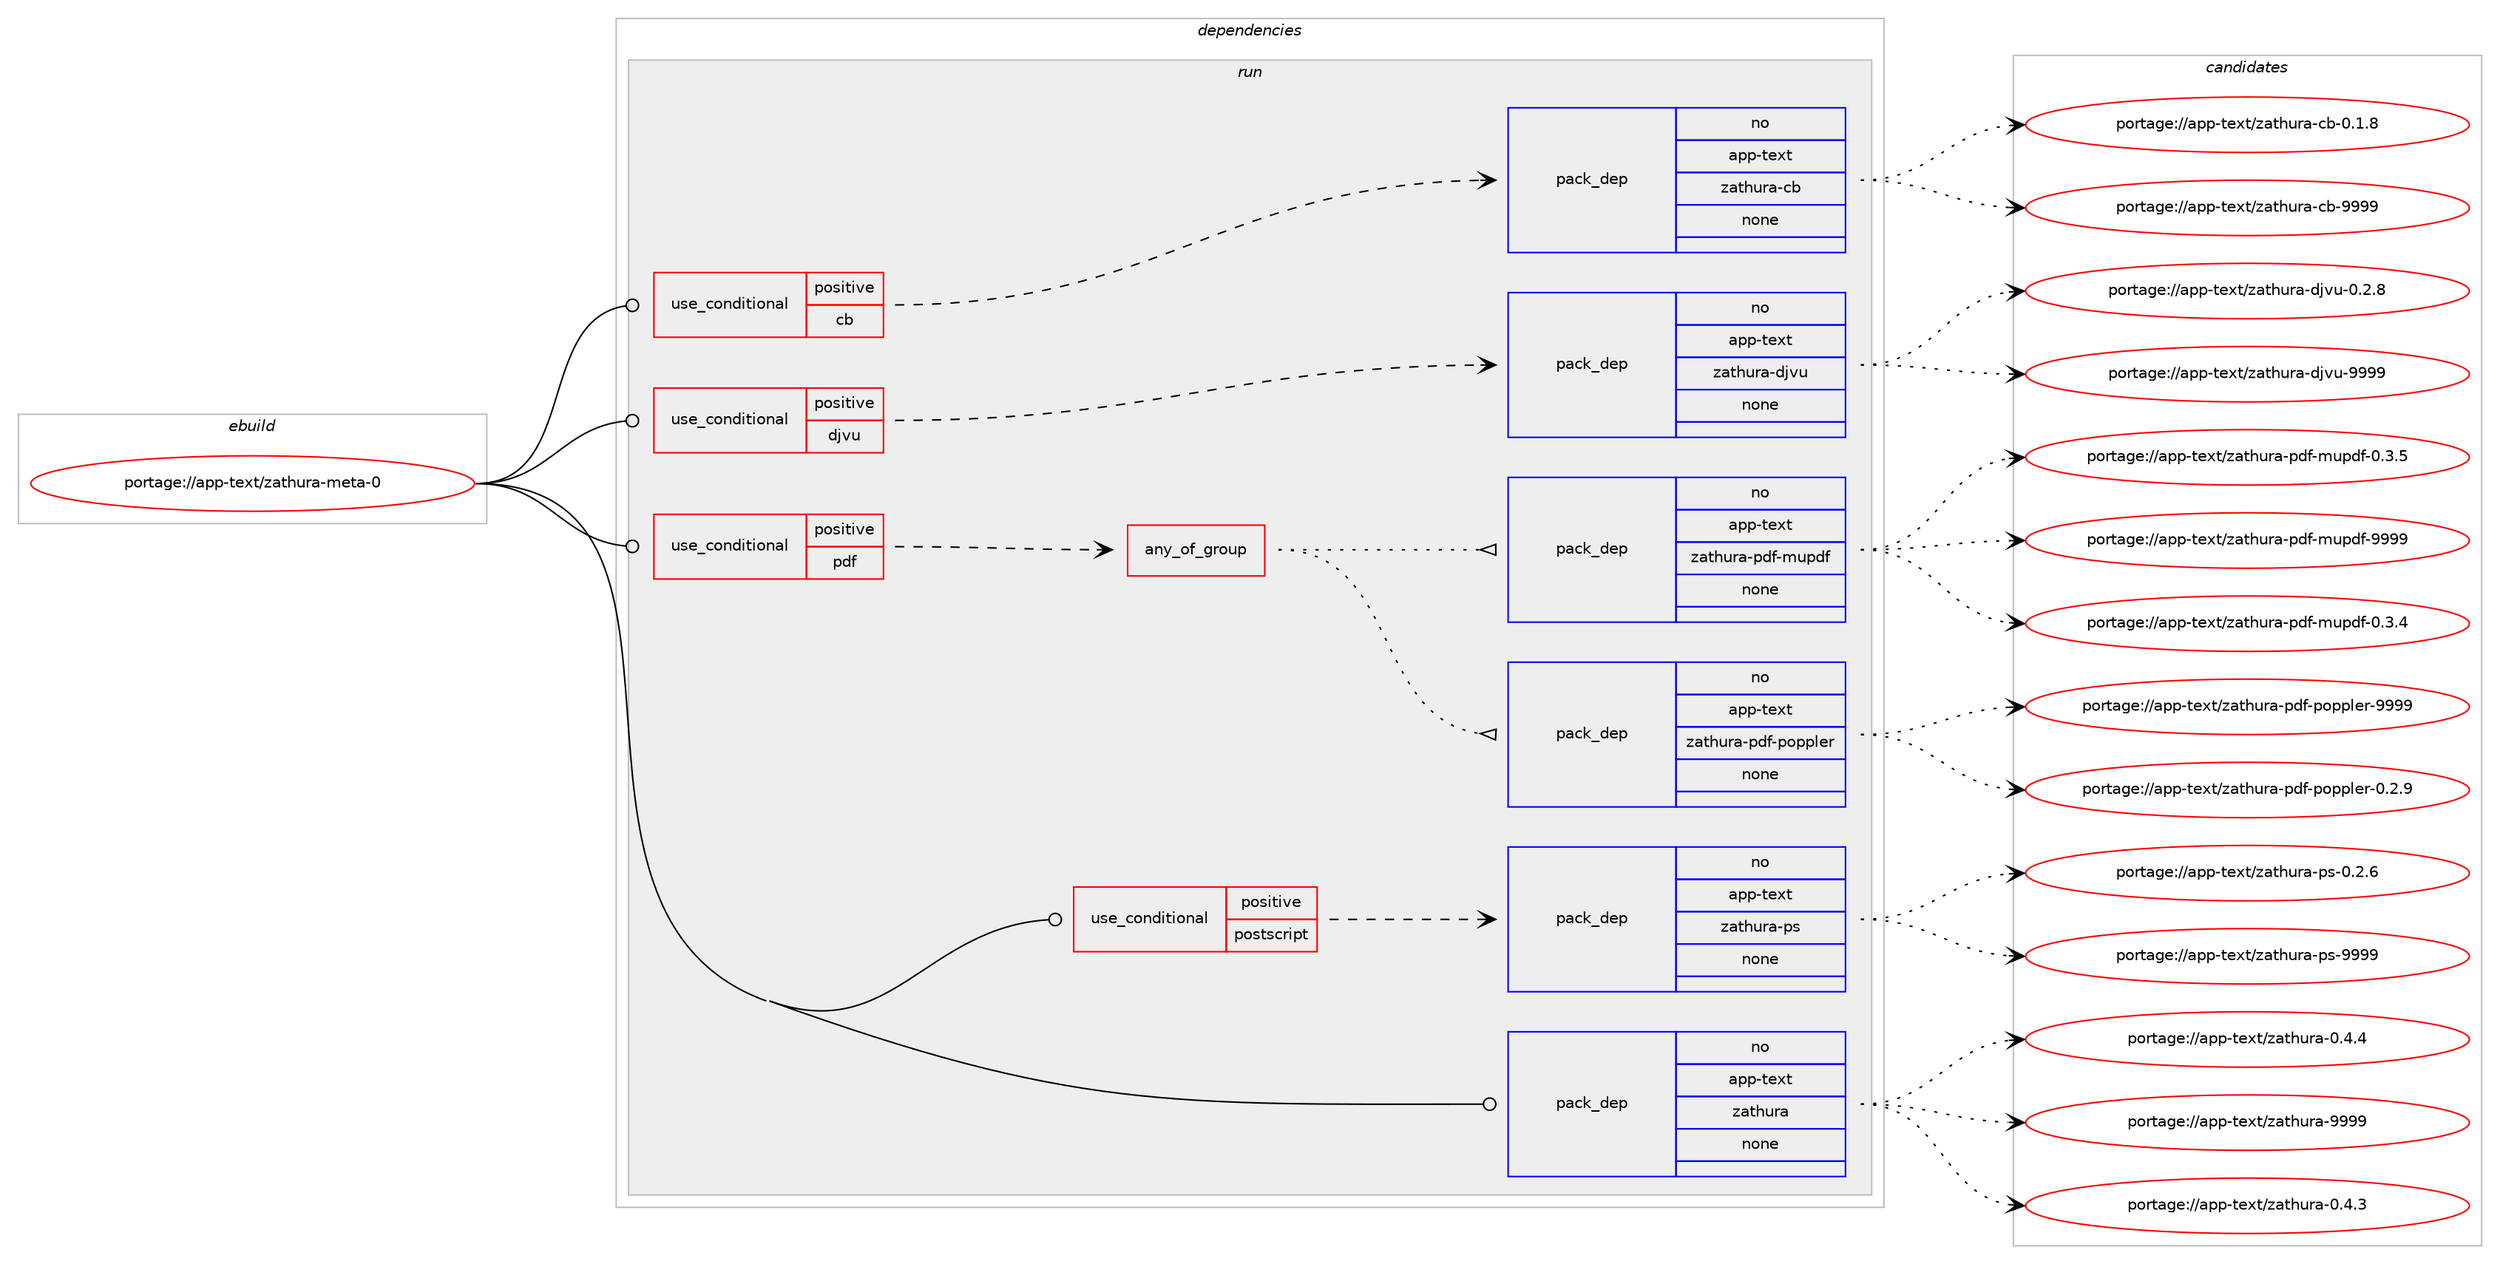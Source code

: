 digraph prolog {

# *************
# Graph options
# *************

newrank=true;
concentrate=true;
compound=true;
graph [rankdir=LR,fontname=Helvetica,fontsize=10,ranksep=1.5];#, ranksep=2.5, nodesep=0.2];
edge  [arrowhead=vee];
node  [fontname=Helvetica,fontsize=10];

# **********
# The ebuild
# **********

subgraph cluster_leftcol {
color=gray;
rank=same;
label=<<i>ebuild</i>>;
id [label="portage://app-text/zathura-meta-0", color=red, width=4, href="../app-text/zathura-meta-0.svg"];
}

# ****************
# The dependencies
# ****************

subgraph cluster_midcol {
color=gray;
label=<<i>dependencies</i>>;
subgraph cluster_compile {
fillcolor="#eeeeee";
style=filled;
label=<<i>compile</i>>;
}
subgraph cluster_compileandrun {
fillcolor="#eeeeee";
style=filled;
label=<<i>compile and run</i>>;
}
subgraph cluster_run {
fillcolor="#eeeeee";
style=filled;
label=<<i>run</i>>;
subgraph cond11670 {
dependency49005 [label=<<TABLE BORDER="0" CELLBORDER="1" CELLSPACING="0" CELLPADDING="4"><TR><TD ROWSPAN="3" CELLPADDING="10">use_conditional</TD></TR><TR><TD>positive</TD></TR><TR><TD>cb</TD></TR></TABLE>>, shape=none, color=red];
subgraph pack36486 {
dependency49006 [label=<<TABLE BORDER="0" CELLBORDER="1" CELLSPACING="0" CELLPADDING="4" WIDTH="220"><TR><TD ROWSPAN="6" CELLPADDING="30">pack_dep</TD></TR><TR><TD WIDTH="110">no</TD></TR><TR><TD>app-text</TD></TR><TR><TD>zathura-cb</TD></TR><TR><TD>none</TD></TR><TR><TD></TD></TR></TABLE>>, shape=none, color=blue];
}
dependency49005:e -> dependency49006:w [weight=20,style="dashed",arrowhead="vee"];
}
id:e -> dependency49005:w [weight=20,style="solid",arrowhead="odot"];
subgraph cond11671 {
dependency49007 [label=<<TABLE BORDER="0" CELLBORDER="1" CELLSPACING="0" CELLPADDING="4"><TR><TD ROWSPAN="3" CELLPADDING="10">use_conditional</TD></TR><TR><TD>positive</TD></TR><TR><TD>djvu</TD></TR></TABLE>>, shape=none, color=red];
subgraph pack36487 {
dependency49008 [label=<<TABLE BORDER="0" CELLBORDER="1" CELLSPACING="0" CELLPADDING="4" WIDTH="220"><TR><TD ROWSPAN="6" CELLPADDING="30">pack_dep</TD></TR><TR><TD WIDTH="110">no</TD></TR><TR><TD>app-text</TD></TR><TR><TD>zathura-djvu</TD></TR><TR><TD>none</TD></TR><TR><TD></TD></TR></TABLE>>, shape=none, color=blue];
}
dependency49007:e -> dependency49008:w [weight=20,style="dashed",arrowhead="vee"];
}
id:e -> dependency49007:w [weight=20,style="solid",arrowhead="odot"];
subgraph cond11672 {
dependency49009 [label=<<TABLE BORDER="0" CELLBORDER="1" CELLSPACING="0" CELLPADDING="4"><TR><TD ROWSPAN="3" CELLPADDING="10">use_conditional</TD></TR><TR><TD>positive</TD></TR><TR><TD>pdf</TD></TR></TABLE>>, shape=none, color=red];
subgraph any822 {
dependency49010 [label=<<TABLE BORDER="0" CELLBORDER="1" CELLSPACING="0" CELLPADDING="4"><TR><TD CELLPADDING="10">any_of_group</TD></TR></TABLE>>, shape=none, color=red];subgraph pack36488 {
dependency49011 [label=<<TABLE BORDER="0" CELLBORDER="1" CELLSPACING="0" CELLPADDING="4" WIDTH="220"><TR><TD ROWSPAN="6" CELLPADDING="30">pack_dep</TD></TR><TR><TD WIDTH="110">no</TD></TR><TR><TD>app-text</TD></TR><TR><TD>zathura-pdf-poppler</TD></TR><TR><TD>none</TD></TR><TR><TD></TD></TR></TABLE>>, shape=none, color=blue];
}
dependency49010:e -> dependency49011:w [weight=20,style="dotted",arrowhead="oinv"];
subgraph pack36489 {
dependency49012 [label=<<TABLE BORDER="0" CELLBORDER="1" CELLSPACING="0" CELLPADDING="4" WIDTH="220"><TR><TD ROWSPAN="6" CELLPADDING="30">pack_dep</TD></TR><TR><TD WIDTH="110">no</TD></TR><TR><TD>app-text</TD></TR><TR><TD>zathura-pdf-mupdf</TD></TR><TR><TD>none</TD></TR><TR><TD></TD></TR></TABLE>>, shape=none, color=blue];
}
dependency49010:e -> dependency49012:w [weight=20,style="dotted",arrowhead="oinv"];
}
dependency49009:e -> dependency49010:w [weight=20,style="dashed",arrowhead="vee"];
}
id:e -> dependency49009:w [weight=20,style="solid",arrowhead="odot"];
subgraph cond11673 {
dependency49013 [label=<<TABLE BORDER="0" CELLBORDER="1" CELLSPACING="0" CELLPADDING="4"><TR><TD ROWSPAN="3" CELLPADDING="10">use_conditional</TD></TR><TR><TD>positive</TD></TR><TR><TD>postscript</TD></TR></TABLE>>, shape=none, color=red];
subgraph pack36490 {
dependency49014 [label=<<TABLE BORDER="0" CELLBORDER="1" CELLSPACING="0" CELLPADDING="4" WIDTH="220"><TR><TD ROWSPAN="6" CELLPADDING="30">pack_dep</TD></TR><TR><TD WIDTH="110">no</TD></TR><TR><TD>app-text</TD></TR><TR><TD>zathura-ps</TD></TR><TR><TD>none</TD></TR><TR><TD></TD></TR></TABLE>>, shape=none, color=blue];
}
dependency49013:e -> dependency49014:w [weight=20,style="dashed",arrowhead="vee"];
}
id:e -> dependency49013:w [weight=20,style="solid",arrowhead="odot"];
subgraph pack36491 {
dependency49015 [label=<<TABLE BORDER="0" CELLBORDER="1" CELLSPACING="0" CELLPADDING="4" WIDTH="220"><TR><TD ROWSPAN="6" CELLPADDING="30">pack_dep</TD></TR><TR><TD WIDTH="110">no</TD></TR><TR><TD>app-text</TD></TR><TR><TD>zathura</TD></TR><TR><TD>none</TD></TR><TR><TD></TD></TR></TABLE>>, shape=none, color=blue];
}
id:e -> dependency49015:w [weight=20,style="solid",arrowhead="odot"];
}
}

# **************
# The candidates
# **************

subgraph cluster_choices {
rank=same;
color=gray;
label=<<i>candidates</i>>;

subgraph choice36486 {
color=black;
nodesep=1;
choiceportage9711211245116101120116471229711610411711497459998454846494656 [label="portage://app-text/zathura-cb-0.1.8", color=red, width=4,href="../app-text/zathura-cb-0.1.8.svg"];
choiceportage97112112451161011201164712297116104117114974599984557575757 [label="portage://app-text/zathura-cb-9999", color=red, width=4,href="../app-text/zathura-cb-9999.svg"];
dependency49006:e -> choiceportage9711211245116101120116471229711610411711497459998454846494656:w [style=dotted,weight="100"];
dependency49006:e -> choiceportage97112112451161011201164712297116104117114974599984557575757:w [style=dotted,weight="100"];
}
subgraph choice36487 {
color=black;
nodesep=1;
choiceportage971121124511610112011647122971161041171149745100106118117454846504656 [label="portage://app-text/zathura-djvu-0.2.8", color=red, width=4,href="../app-text/zathura-djvu-0.2.8.svg"];
choiceportage9711211245116101120116471229711610411711497451001061181174557575757 [label="portage://app-text/zathura-djvu-9999", color=red, width=4,href="../app-text/zathura-djvu-9999.svg"];
dependency49008:e -> choiceportage971121124511610112011647122971161041171149745100106118117454846504656:w [style=dotted,weight="100"];
dependency49008:e -> choiceportage9711211245116101120116471229711610411711497451001061181174557575757:w [style=dotted,weight="100"];
}
subgraph choice36488 {
color=black;
nodesep=1;
choiceportage97112112451161011201164712297116104117114974511210010245112111112112108101114454846504657 [label="portage://app-text/zathura-pdf-poppler-0.2.9", color=red, width=4,href="../app-text/zathura-pdf-poppler-0.2.9.svg"];
choiceportage971121124511610112011647122971161041171149745112100102451121111121121081011144557575757 [label="portage://app-text/zathura-pdf-poppler-9999", color=red, width=4,href="../app-text/zathura-pdf-poppler-9999.svg"];
dependency49011:e -> choiceportage97112112451161011201164712297116104117114974511210010245112111112112108101114454846504657:w [style=dotted,weight="100"];
dependency49011:e -> choiceportage971121124511610112011647122971161041171149745112100102451121111121121081011144557575757:w [style=dotted,weight="100"];
}
subgraph choice36489 {
color=black;
nodesep=1;
choiceportage97112112451161011201164712297116104117114974511210010245109117112100102454846514652 [label="portage://app-text/zathura-pdf-mupdf-0.3.4", color=red, width=4,href="../app-text/zathura-pdf-mupdf-0.3.4.svg"];
choiceportage97112112451161011201164712297116104117114974511210010245109117112100102454846514653 [label="portage://app-text/zathura-pdf-mupdf-0.3.5", color=red, width=4,href="../app-text/zathura-pdf-mupdf-0.3.5.svg"];
choiceportage971121124511610112011647122971161041171149745112100102451091171121001024557575757 [label="portage://app-text/zathura-pdf-mupdf-9999", color=red, width=4,href="../app-text/zathura-pdf-mupdf-9999.svg"];
dependency49012:e -> choiceportage97112112451161011201164712297116104117114974511210010245109117112100102454846514652:w [style=dotted,weight="100"];
dependency49012:e -> choiceportage97112112451161011201164712297116104117114974511210010245109117112100102454846514653:w [style=dotted,weight="100"];
dependency49012:e -> choiceportage971121124511610112011647122971161041171149745112100102451091171121001024557575757:w [style=dotted,weight="100"];
}
subgraph choice36490 {
color=black;
nodesep=1;
choiceportage971121124511610112011647122971161041171149745112115454846504654 [label="portage://app-text/zathura-ps-0.2.6", color=red, width=4,href="../app-text/zathura-ps-0.2.6.svg"];
choiceportage9711211245116101120116471229711610411711497451121154557575757 [label="portage://app-text/zathura-ps-9999", color=red, width=4,href="../app-text/zathura-ps-9999.svg"];
dependency49014:e -> choiceportage971121124511610112011647122971161041171149745112115454846504654:w [style=dotted,weight="100"];
dependency49014:e -> choiceportage9711211245116101120116471229711610411711497451121154557575757:w [style=dotted,weight="100"];
}
subgraph choice36491 {
color=black;
nodesep=1;
choiceportage9711211245116101120116471229711610411711497454846524651 [label="portage://app-text/zathura-0.4.3", color=red, width=4,href="../app-text/zathura-0.4.3.svg"];
choiceportage9711211245116101120116471229711610411711497454846524652 [label="portage://app-text/zathura-0.4.4", color=red, width=4,href="../app-text/zathura-0.4.4.svg"];
choiceportage97112112451161011201164712297116104117114974557575757 [label="portage://app-text/zathura-9999", color=red, width=4,href="../app-text/zathura-9999.svg"];
dependency49015:e -> choiceportage9711211245116101120116471229711610411711497454846524651:w [style=dotted,weight="100"];
dependency49015:e -> choiceportage9711211245116101120116471229711610411711497454846524652:w [style=dotted,weight="100"];
dependency49015:e -> choiceportage97112112451161011201164712297116104117114974557575757:w [style=dotted,weight="100"];
}
}

}
